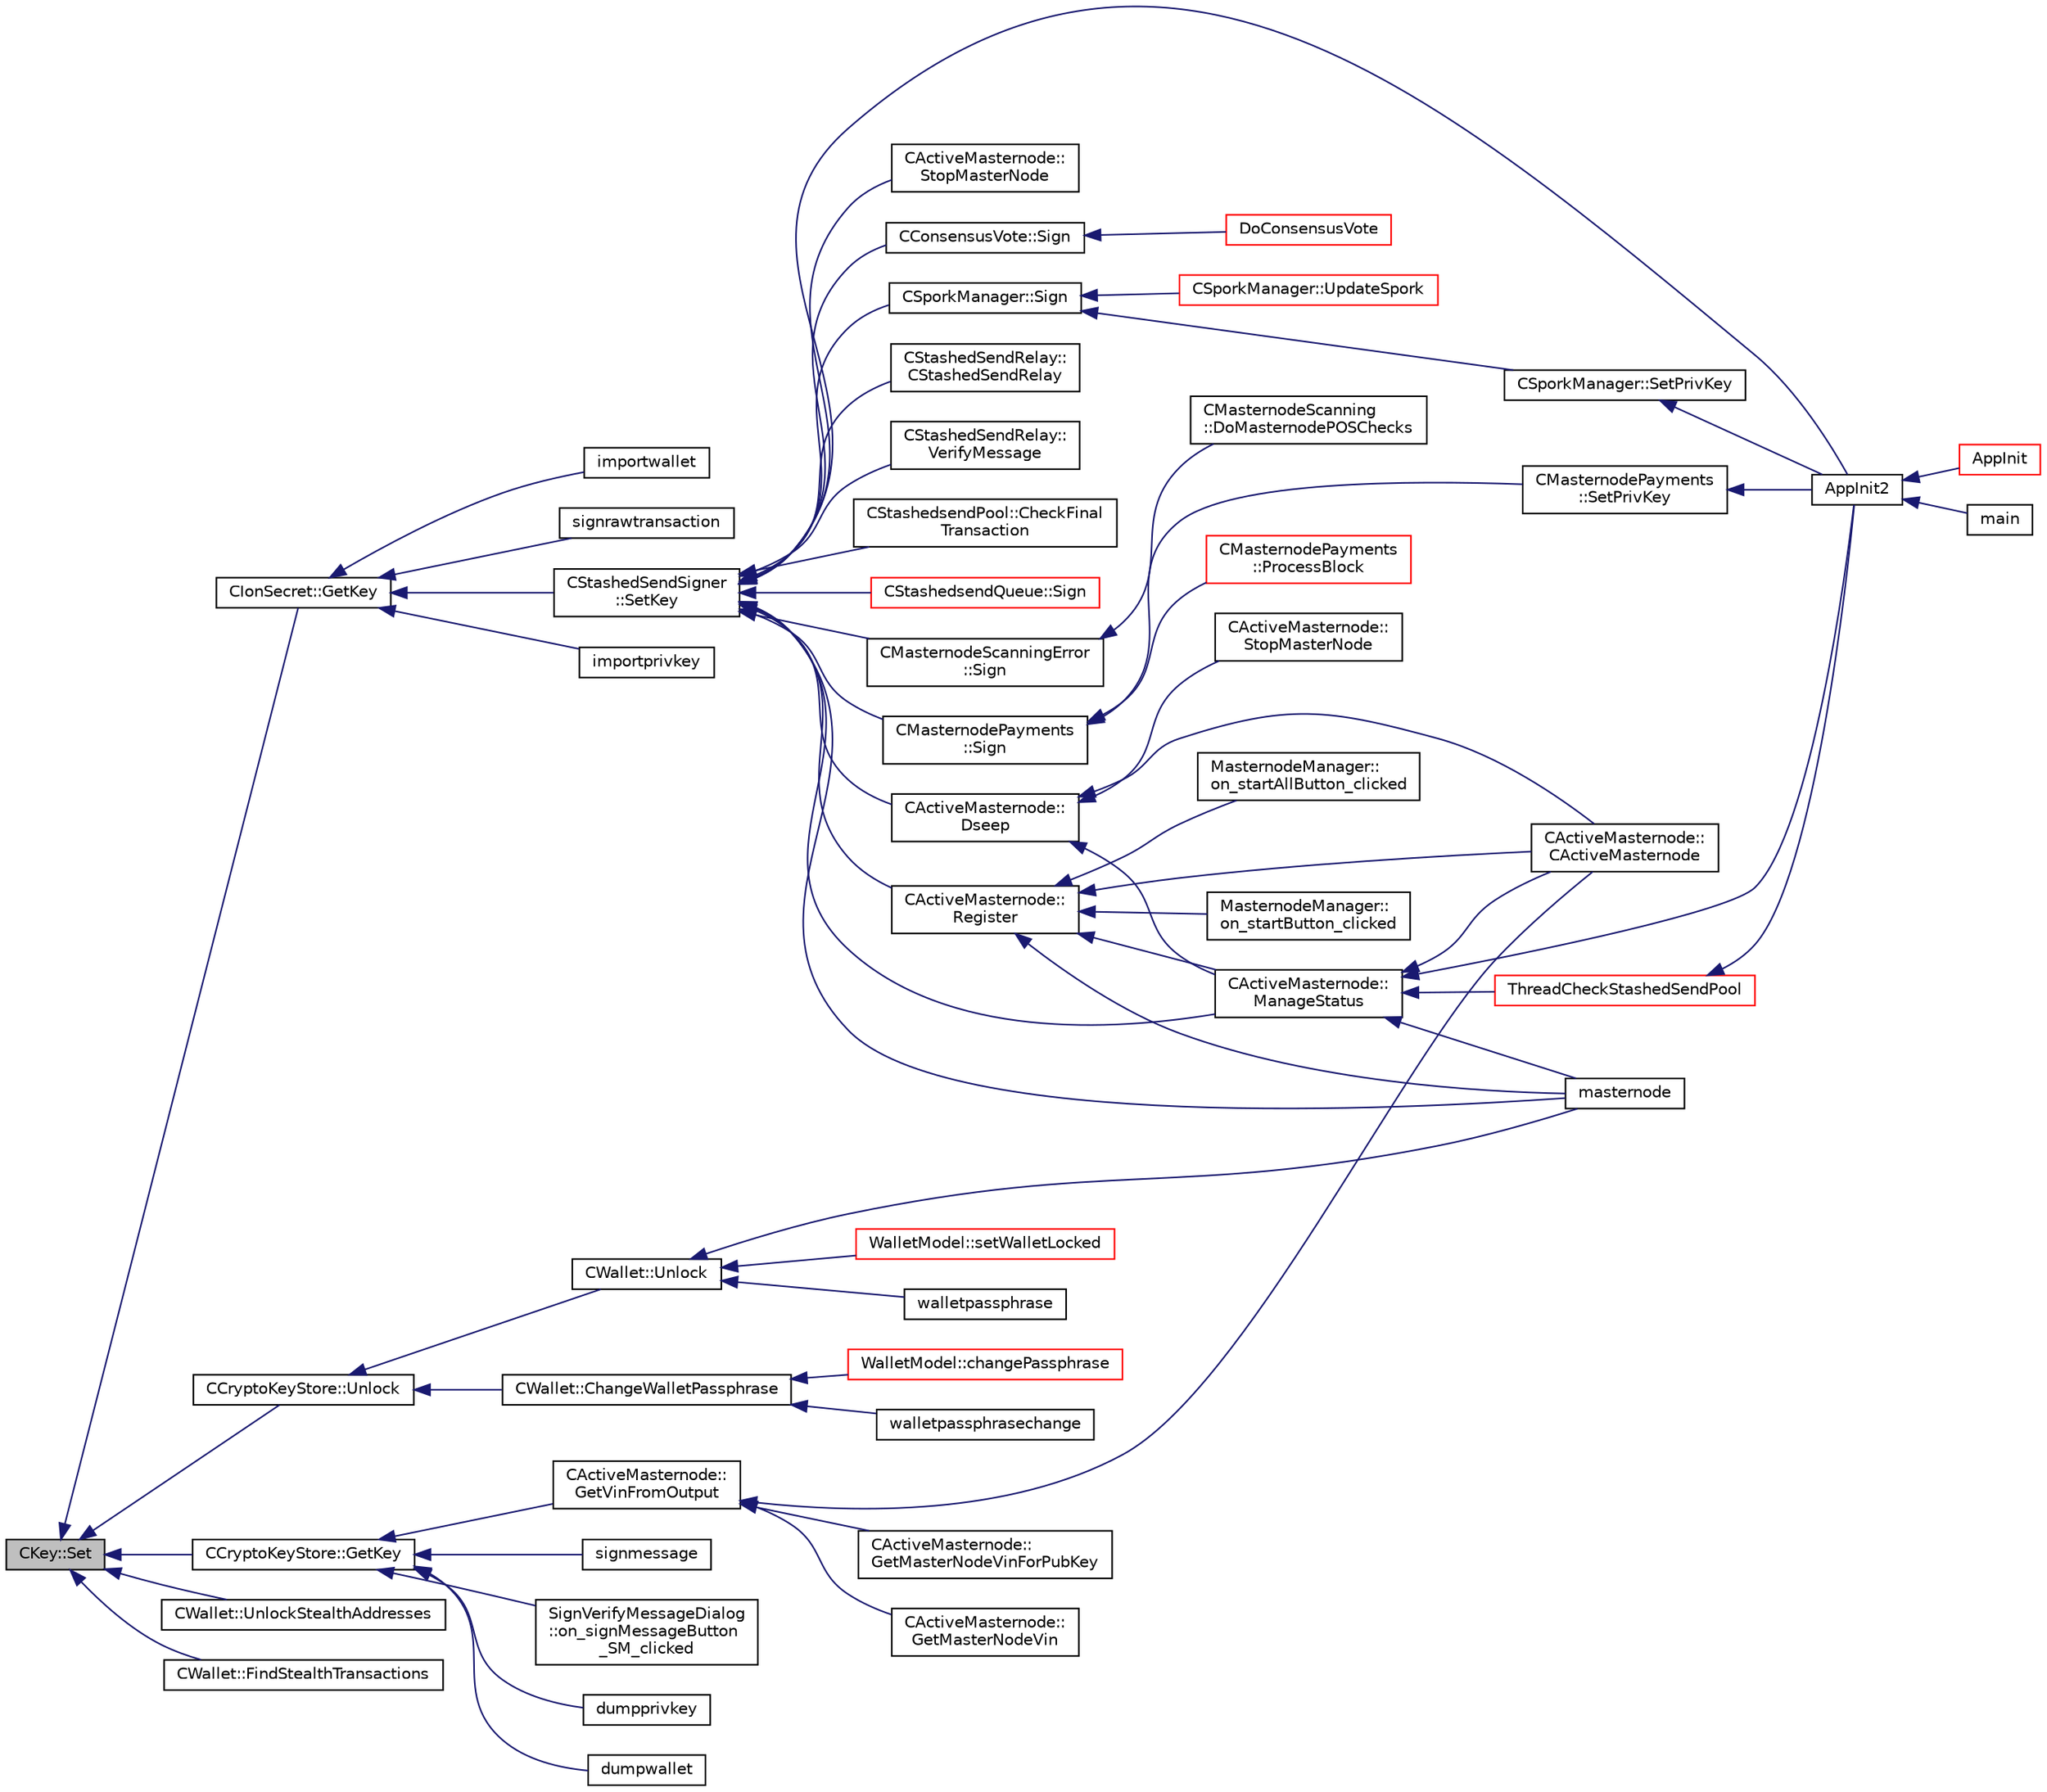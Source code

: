 digraph "CKey::Set"
{
  edge [fontname="Helvetica",fontsize="10",labelfontname="Helvetica",labelfontsize="10"];
  node [fontname="Helvetica",fontsize="10",shape=record];
  rankdir="LR";
  Node518 [label="CKey::Set",height=0.2,width=0.4,color="black", fillcolor="grey75", style="filled", fontcolor="black"];
  Node518 -> Node519 [dir="back",color="midnightblue",fontsize="10",style="solid",fontname="Helvetica"];
  Node519 [label="CIonSecret::GetKey",height=0.2,width=0.4,color="black", fillcolor="white", style="filled",URL="$d3/d88/class_c_ion_secret.html#a5220650629f8d852bd6cffeec00df235"];
  Node519 -> Node520 [dir="back",color="midnightblue",fontsize="10",style="solid",fontname="Helvetica"];
  Node520 [label="importprivkey",height=0.2,width=0.4,color="black", fillcolor="white", style="filled",URL="$dc/dbf/rpcdump_8cpp.html#a3a6fdb974fce01220a895393d444e981"];
  Node519 -> Node521 [dir="back",color="midnightblue",fontsize="10",style="solid",fontname="Helvetica"];
  Node521 [label="importwallet",height=0.2,width=0.4,color="black", fillcolor="white", style="filled",URL="$dc/dbf/rpcdump_8cpp.html#a2566d5c9dd1938b74e70398cdb3ac5c1"];
  Node519 -> Node522 [dir="back",color="midnightblue",fontsize="10",style="solid",fontname="Helvetica"];
  Node522 [label="signrawtransaction",height=0.2,width=0.4,color="black", fillcolor="white", style="filled",URL="$dc/da8/rpcrawtransaction_8cpp.html#aa0d151e35c0ad5ec82df451a833aeadb"];
  Node519 -> Node523 [dir="back",color="midnightblue",fontsize="10",style="solid",fontname="Helvetica"];
  Node523 [label="CStashedSendSigner\l::SetKey",height=0.2,width=0.4,color="black", fillcolor="white", style="filled",URL="$da/d0a/class_c_stashed_send_signer.html#a706eb86a74431f151080cb9e466fe6ce",tooltip="Set the private/public key values, returns true if successful. "];
  Node523 -> Node524 [dir="back",color="midnightblue",fontsize="10",style="solid",fontname="Helvetica"];
  Node524 [label="CActiveMasternode::\lManageStatus",height=0.2,width=0.4,color="black", fillcolor="white", style="filled",URL="$d9/d29/class_c_active_masternode.html#a8004b3b2100da7dcfedbd1e959633e51"];
  Node524 -> Node525 [dir="back",color="midnightblue",fontsize="10",style="solid",fontname="Helvetica"];
  Node525 [label="CActiveMasternode::\lCActiveMasternode",height=0.2,width=0.4,color="black", fillcolor="white", style="filled",URL="$d9/d29/class_c_active_masternode.html#a7ffb946d1b2aad0054d3b3efce8c0543"];
  Node524 -> Node526 [dir="back",color="midnightblue",fontsize="10",style="solid",fontname="Helvetica"];
  Node526 [label="AppInit2",height=0.2,width=0.4,color="black", fillcolor="white", style="filled",URL="$d8/dc0/init_8h.html#a1a4c1bfbf6ba1db77e988b89b9cadfd3",tooltip="Initialize ion. "];
  Node526 -> Node527 [dir="back",color="midnightblue",fontsize="10",style="solid",fontname="Helvetica"];
  Node527 [label="AppInit",height=0.2,width=0.4,color="red", fillcolor="white", style="filled",URL="$d4/d35/iond_8cpp.html#ac59316b767e6984e1285f0531275286b"];
  Node526 -> Node529 [dir="back",color="midnightblue",fontsize="10",style="solid",fontname="Helvetica"];
  Node529 [label="main",height=0.2,width=0.4,color="black", fillcolor="white", style="filled",URL="$d5/d2d/ion_8cpp.html#a0ddf1224851353fc92bfbff6f499fa97"];
  Node524 -> Node530 [dir="back",color="midnightblue",fontsize="10",style="solid",fontname="Helvetica"];
  Node530 [label="masternode",height=0.2,width=0.4,color="black", fillcolor="white", style="filled",URL="$d5/d6b/rpcstashedsend_8cpp.html#a30609e443aeb47c29ed0878d16b1b5e1"];
  Node524 -> Node531 [dir="back",color="midnightblue",fontsize="10",style="solid",fontname="Helvetica"];
  Node531 [label="ThreadCheckStashedSendPool",height=0.2,width=0.4,color="red", fillcolor="white", style="filled",URL="$d9/dbc/stashedsend_8h.html#ab583ddc86effded8432ea5387f77d883"];
  Node531 -> Node526 [dir="back",color="midnightblue",fontsize="10",style="solid",fontname="Helvetica"];
  Node523 -> Node533 [dir="back",color="midnightblue",fontsize="10",style="solid",fontname="Helvetica"];
  Node533 [label="CActiveMasternode::\lStopMasterNode",height=0.2,width=0.4,color="black", fillcolor="white", style="filled",URL="$d9/d29/class_c_active_masternode.html#aa8221b9331dba267e222a84dd5d5b00d"];
  Node523 -> Node534 [dir="back",color="midnightblue",fontsize="10",style="solid",fontname="Helvetica"];
  Node534 [label="CActiveMasternode::\lDseep",height=0.2,width=0.4,color="black", fillcolor="white", style="filled",URL="$d9/d29/class_c_active_masternode.html#af217e0c05aee3315421a8760db6a7a6c"];
  Node534 -> Node524 [dir="back",color="midnightblue",fontsize="10",style="solid",fontname="Helvetica"];
  Node534 -> Node535 [dir="back",color="midnightblue",fontsize="10",style="solid",fontname="Helvetica"];
  Node535 [label="CActiveMasternode::\lStopMasterNode",height=0.2,width=0.4,color="black", fillcolor="white", style="filled",URL="$d9/d29/class_c_active_masternode.html#a32a25010441010c267ace316e8bc8f8e"];
  Node534 -> Node525 [dir="back",color="midnightblue",fontsize="10",style="solid",fontname="Helvetica"];
  Node523 -> Node536 [dir="back",color="midnightblue",fontsize="10",style="solid",fontname="Helvetica"];
  Node536 [label="CActiveMasternode::\lRegister",height=0.2,width=0.4,color="black", fillcolor="white", style="filled",URL="$d9/d29/class_c_active_masternode.html#aacd8f048772ab4f9908c11d29727063d",tooltip="Register remote Masternode. "];
  Node536 -> Node524 [dir="back",color="midnightblue",fontsize="10",style="solid",fontname="Helvetica"];
  Node536 -> Node525 [dir="back",color="midnightblue",fontsize="10",style="solid",fontname="Helvetica"];
  Node536 -> Node537 [dir="back",color="midnightblue",fontsize="10",style="solid",fontname="Helvetica"];
  Node537 [label="MasternodeManager::\lon_startButton_clicked",height=0.2,width=0.4,color="black", fillcolor="white", style="filled",URL="$d9/d70/class_masternode_manager.html#a83f5cf149fdaf6d7fce1a3378611c3f9"];
  Node536 -> Node538 [dir="back",color="midnightblue",fontsize="10",style="solid",fontname="Helvetica"];
  Node538 [label="MasternodeManager::\lon_startAllButton_clicked",height=0.2,width=0.4,color="black", fillcolor="white", style="filled",URL="$d9/d70/class_masternode_manager.html#aad77095fab625d3a02afa52696f64e2f"];
  Node536 -> Node530 [dir="back",color="midnightblue",fontsize="10",style="solid",fontname="Helvetica"];
  Node523 -> Node526 [dir="back",color="midnightblue",fontsize="10",style="solid",fontname="Helvetica"];
  Node523 -> Node539 [dir="back",color="midnightblue",fontsize="10",style="solid",fontname="Helvetica"];
  Node539 [label="CConsensusVote::Sign",height=0.2,width=0.4,color="black", fillcolor="white", style="filled",URL="$dc/da2/class_c_consensus_vote.html#a687495887aa75f5d5bb70f93ecb820d0"];
  Node539 -> Node540 [dir="back",color="midnightblue",fontsize="10",style="solid",fontname="Helvetica"];
  Node540 [label="DoConsensusVote",height=0.2,width=0.4,color="red", fillcolor="white", style="filled",URL="$d6/d5f/instantx_8h.html#a0753801d6e6eb2cb230a85a6ba6fd371"];
  Node523 -> Node552 [dir="back",color="midnightblue",fontsize="10",style="solid",fontname="Helvetica"];
  Node552 [label="CMasternodePayments\l::Sign",height=0.2,width=0.4,color="black", fillcolor="white", style="filled",URL="$dc/d9a/class_c_masternode_payments.html#a7d04afdf936b8de605ab6f478c7fad51"];
  Node552 -> Node553 [dir="back",color="midnightblue",fontsize="10",style="solid",fontname="Helvetica"];
  Node553 [label="CMasternodePayments\l::ProcessBlock",height=0.2,width=0.4,color="red", fillcolor="white", style="filled",URL="$dc/d9a/class_c_masternode_payments.html#aa23dfbc148f10f601e9771bfcffea441"];
  Node552 -> Node564 [dir="back",color="midnightblue",fontsize="10",style="solid",fontname="Helvetica"];
  Node564 [label="CMasternodePayments\l::SetPrivKey",height=0.2,width=0.4,color="black", fillcolor="white", style="filled",URL="$dc/d9a/class_c_masternode_payments.html#a525bcafd8d00b58a3e05a848ef493603"];
  Node564 -> Node526 [dir="back",color="midnightblue",fontsize="10",style="solid",fontname="Helvetica"];
  Node523 -> Node565 [dir="back",color="midnightblue",fontsize="10",style="solid",fontname="Helvetica"];
  Node565 [label="CMasternodeScanningError\l::Sign",height=0.2,width=0.4,color="black", fillcolor="white", style="filled",URL="$d0/de7/class_c_masternode_scanning_error.html#afdc8ec9b08767cdf3c6a6cc819af7d09"];
  Node565 -> Node566 [dir="back",color="midnightblue",fontsize="10",style="solid",fontname="Helvetica"];
  Node566 [label="CMasternodeScanning\l::DoMasternodePOSChecks",height=0.2,width=0.4,color="black", fillcolor="white", style="filled",URL="$d5/d9f/class_c_masternode_scanning.html#a6bc18fb7508f702e2a2d1c3731342f8f"];
  Node523 -> Node530 [dir="back",color="midnightblue",fontsize="10",style="solid",fontname="Helvetica"];
  Node523 -> Node567 [dir="back",color="midnightblue",fontsize="10",style="solid",fontname="Helvetica"];
  Node567 [label="CSporkManager::Sign",height=0.2,width=0.4,color="black", fillcolor="white", style="filled",URL="$d2/d5e/class_c_spork_manager.html#adf1b5d40f378c4bd3a5ea31905b11f30"];
  Node567 -> Node568 [dir="back",color="midnightblue",fontsize="10",style="solid",fontname="Helvetica"];
  Node568 [label="CSporkManager::UpdateSpork",height=0.2,width=0.4,color="red", fillcolor="white", style="filled",URL="$d2/d5e/class_c_spork_manager.html#a51293c5c9db22f4435f044b4ccb65028"];
  Node567 -> Node572 [dir="back",color="midnightblue",fontsize="10",style="solid",fontname="Helvetica"];
  Node572 [label="CSporkManager::SetPrivKey",height=0.2,width=0.4,color="black", fillcolor="white", style="filled",URL="$d2/d5e/class_c_spork_manager.html#a599d088218de9d242e4dc5cb17dd310b"];
  Node572 -> Node526 [dir="back",color="midnightblue",fontsize="10",style="solid",fontname="Helvetica"];
  Node523 -> Node573 [dir="back",color="midnightblue",fontsize="10",style="solid",fontname="Helvetica"];
  Node573 [label="CStashedSendRelay::\lCStashedSendRelay",height=0.2,width=0.4,color="black", fillcolor="white", style="filled",URL="$d2/d25/class_c_stashed_send_relay.html#ac4f08ff3af1c8730a259abe6dc0972f5"];
  Node523 -> Node574 [dir="back",color="midnightblue",fontsize="10",style="solid",fontname="Helvetica"];
  Node574 [label="CStashedSendRelay::\lVerifyMessage",height=0.2,width=0.4,color="black", fillcolor="white", style="filled",URL="$d2/d25/class_c_stashed_send_relay.html#afbd1e6eeec3e89109d9fcb0d899da517"];
  Node523 -> Node575 [dir="back",color="midnightblue",fontsize="10",style="solid",fontname="Helvetica"];
  Node575 [label="CStashedsendPool::CheckFinal\lTransaction",height=0.2,width=0.4,color="black", fillcolor="white", style="filled",URL="$dd/d8a/class_c_stashedsend_pool.html#aba122588a53a90150595bc4279beb67c"];
  Node523 -> Node576 [dir="back",color="midnightblue",fontsize="10",style="solid",fontname="Helvetica"];
  Node576 [label="CStashedsendQueue::Sign",height=0.2,width=0.4,color="red", fillcolor="white", style="filled",URL="$dd/d34/class_c_stashedsend_queue.html#a781354a3071b29fbf76df2353919933c",tooltip="Sign this Stashedsend transaction. "];
  Node518 -> Node579 [dir="back",color="midnightblue",fontsize="10",style="solid",fontname="Helvetica"];
  Node579 [label="CCryptoKeyStore::Unlock",height=0.2,width=0.4,color="black", fillcolor="white", style="filled",URL="$db/dad/class_c_crypto_key_store.html#a81bd70e18aa75f566526620a74f9cd88"];
  Node579 -> Node580 [dir="back",color="midnightblue",fontsize="10",style="solid",fontname="Helvetica"];
  Node580 [label="CWallet::Unlock",height=0.2,width=0.4,color="black", fillcolor="white", style="filled",URL="$d2/de5/class_c_wallet.html#a654ae5a3a7c4c7c7bfd271f108781b40"];
  Node580 -> Node581 [dir="back",color="midnightblue",fontsize="10",style="solid",fontname="Helvetica"];
  Node581 [label="WalletModel::setWalletLocked",height=0.2,width=0.4,color="red", fillcolor="white", style="filled",URL="$d4/d27/class_wallet_model.html#a5a8b65bfaecb0813d64c733f4f34f090"];
  Node580 -> Node530 [dir="back",color="midnightblue",fontsize="10",style="solid",fontname="Helvetica"];
  Node580 -> Node599 [dir="back",color="midnightblue",fontsize="10",style="solid",fontname="Helvetica"];
  Node599 [label="walletpassphrase",height=0.2,width=0.4,color="black", fillcolor="white", style="filled",URL="$df/d1d/rpcwallet_8cpp.html#a733f7c70e7c18783935e6de9643c0086"];
  Node579 -> Node600 [dir="back",color="midnightblue",fontsize="10",style="solid",fontname="Helvetica"];
  Node600 [label="CWallet::ChangeWalletPassphrase",height=0.2,width=0.4,color="black", fillcolor="white", style="filled",URL="$d2/de5/class_c_wallet.html#a4abcec3066e7c462f4564c159fc15031"];
  Node600 -> Node601 [dir="back",color="midnightblue",fontsize="10",style="solid",fontname="Helvetica"];
  Node601 [label="WalletModel::changePassphrase",height=0.2,width=0.4,color="red", fillcolor="white", style="filled",URL="$d4/d27/class_wallet_model.html#a67ebff3f267b5c9973c0465184c085a4"];
  Node600 -> Node602 [dir="back",color="midnightblue",fontsize="10",style="solid",fontname="Helvetica"];
  Node602 [label="walletpassphrasechange",height=0.2,width=0.4,color="black", fillcolor="white", style="filled",URL="$df/d1d/rpcwallet_8cpp.html#a84ad884957e24688433be32a9ca70933"];
  Node518 -> Node603 [dir="back",color="midnightblue",fontsize="10",style="solid",fontname="Helvetica"];
  Node603 [label="CCryptoKeyStore::GetKey",height=0.2,width=0.4,color="black", fillcolor="white", style="filled",URL="$db/dad/class_c_crypto_key_store.html#af46ec271fffb65a113702ba40a3738c8"];
  Node603 -> Node604 [dir="back",color="midnightblue",fontsize="10",style="solid",fontname="Helvetica"];
  Node604 [label="CActiveMasternode::\lGetVinFromOutput",height=0.2,width=0.4,color="black", fillcolor="white", style="filled",URL="$d9/d29/class_c_active_masternode.html#abc2ae1e24001f80ace4bbea2b6453944"];
  Node604 -> Node605 [dir="back",color="midnightblue",fontsize="10",style="solid",fontname="Helvetica"];
  Node605 [label="CActiveMasternode::\lGetMasterNodeVin",height=0.2,width=0.4,color="black", fillcolor="white", style="filled",URL="$d9/d29/class_c_active_masternode.html#adc93036b86ee9ef6abe5e0b783a51283"];
  Node604 -> Node606 [dir="back",color="midnightblue",fontsize="10",style="solid",fontname="Helvetica"];
  Node606 [label="CActiveMasternode::\lGetMasterNodeVinForPubKey",height=0.2,width=0.4,color="black", fillcolor="white", style="filled",URL="$d9/d29/class_c_active_masternode.html#ada17e6bbfd69a3acf166b49c10365da4"];
  Node604 -> Node525 [dir="back",color="midnightblue",fontsize="10",style="solid",fontname="Helvetica"];
  Node603 -> Node597 [dir="back",color="midnightblue",fontsize="10",style="solid",fontname="Helvetica"];
  Node597 [label="SignVerifyMessageDialog\l::on_signMessageButton\l_SM_clicked",height=0.2,width=0.4,color="black", fillcolor="white", style="filled",URL="$d1/d26/class_sign_verify_message_dialog.html#a2ef91b4ace68d63ab1c1d3cc6c13b5f9"];
  Node603 -> Node607 [dir="back",color="midnightblue",fontsize="10",style="solid",fontname="Helvetica"];
  Node607 [label="dumpprivkey",height=0.2,width=0.4,color="black", fillcolor="white", style="filled",URL="$dc/dbf/rpcdump_8cpp.html#a4010fb238298e15c540d3e5ecd60f858"];
  Node603 -> Node608 [dir="back",color="midnightblue",fontsize="10",style="solid",fontname="Helvetica"];
  Node608 [label="dumpwallet",height=0.2,width=0.4,color="black", fillcolor="white", style="filled",URL="$dc/dbf/rpcdump_8cpp.html#a831ddf746d4f2500ba6f6c07f63445cd"];
  Node603 -> Node609 [dir="back",color="midnightblue",fontsize="10",style="solid",fontname="Helvetica"];
  Node609 [label="signmessage",height=0.2,width=0.4,color="black", fillcolor="white", style="filled",URL="$df/d1d/rpcwallet_8cpp.html#a315b42a2c859c4b50a54c1b05984928c"];
  Node518 -> Node610 [dir="back",color="midnightblue",fontsize="10",style="solid",fontname="Helvetica"];
  Node610 [label="CWallet::UnlockStealthAddresses",height=0.2,width=0.4,color="black", fillcolor="white", style="filled",URL="$d2/de5/class_c_wallet.html#ac45af0632ea59c56295d3158b7387f33"];
  Node518 -> Node611 [dir="back",color="midnightblue",fontsize="10",style="solid",fontname="Helvetica"];
  Node611 [label="CWallet::FindStealthTransactions",height=0.2,width=0.4,color="black", fillcolor="white", style="filled",URL="$d2/de5/class_c_wallet.html#a5d0e2025dc7a87a0406be272b80509ee"];
}
